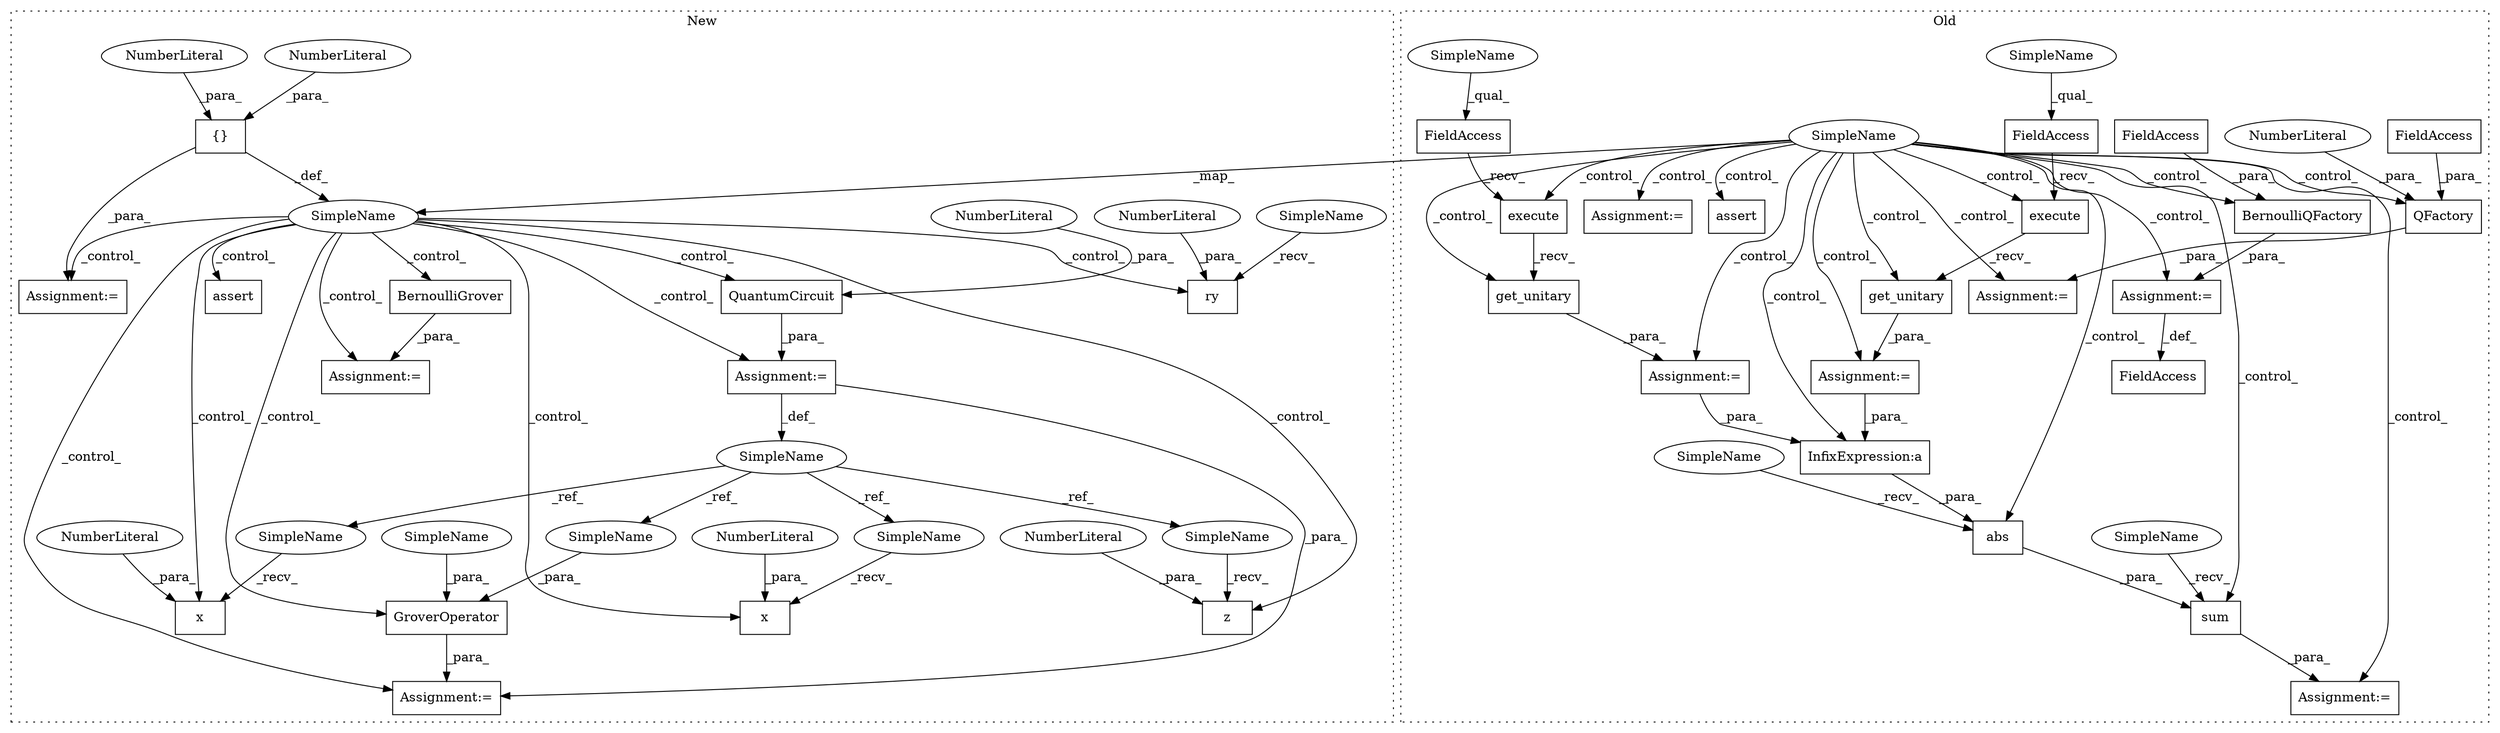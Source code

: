 digraph G {
subgraph cluster0 {
1 [label="QFactory" a="32" s="9358,9382" l="9,1" shape="box"];
3 [label="SimpleName" a="42" s="8621" l="1" shape="ellipse"];
5 [label="assert" a="32" s="9972,9996" l="18,1" shape="box"];
6 [label="get_unitary" a="32" s="9874" l="13" shape="box"];
8 [label="sum" a="32" s="9908,9956" l="4,1" shape="box"];
9 [label="get_unitary" a="32" s="9806" l="13" shape="box"];
12 [label="FieldAccess" a="22" s="9367" l="13" shape="box"];
14 [label="InfixExpression:a" a="27" s="9936" l="3" shape="box"];
15 [label="NumberLiteral" a="34" s="9381" l="1" shape="ellipse"];
24 [label="abs" a="32" s="9918,9955" l="4,1" shape="box"];
25 [label="execute" a="32" s="9788,9804" l="8,1" shape="box"];
26 [label="FieldAccess" a="22" s="9774" l="13" shape="box"];
27 [label="execute" a="32" s="9858,9872" l="8,1" shape="box"];
28 [label="FieldAccess" a="22" s="9844" l="13" shape="box"];
29 [label="BernoulliQFactory" a="32" s="9222,9253" l="18,1" shape="box"];
30 [label="FieldAccess" a="22" s="9240" l="13" shape="box"];
31 [label="FieldAccess" a="22" s="9208" l="13" shape="box"];
36 [label="Assignment:=" a="7" s="9843" l="1" shape="box"];
38 [label="Assignment:=" a="7" s="9901" l="1" shape="box"];
41 [label="Assignment:=" a="7" s="9395,9484" l="65,2" shape="box"];
42 [label="Assignment:=" a="7" s="9221" l="1" shape="box"];
43 [label="Assignment:=" a="7" s="9357" l="1" shape="box"];
44 [label="Assignment:=" a="7" s="9773" l="1" shape="box"];
50 [label="SimpleName" a="42" s="9844" l="4" shape="ellipse"];
51 [label="SimpleName" a="42" s="9774" l="4" shape="ellipse"];
54 [label="SimpleName" a="42" s="9902" l="5" shape="ellipse"];
55 [label="SimpleName" a="42" s="9912" l="5" shape="ellipse"];
label = "Old";
style="dotted";
}
subgraph cluster1 {
2 [label="{}" a="4" s="6676,6680" l="1,1" shape="box"];
4 [label="SimpleName" a="42" s="6663" l="1" shape="ellipse"];
7 [label="ry" a="32" s="7558,7568" l="3,1" shape="box"];
10 [label="BernoulliGrover" a="32" s="7273,7293" l="16,1" shape="box"];
11 [label="assert" a="32" s="8005,8052" l="12,1" shape="box"];
13 [label="QuantumCircuit" a="32" s="7395,7411" l="15,1" shape="box"];
16 [label="NumberLiteral" a="34" s="6677" l="1" shape="ellipse"];
17 [label="NumberLiteral" a="34" s="7567" l="1" shape="ellipse"];
18 [label="NumberLiteral" a="34" s="7410" l="1" shape="ellipse"];
19 [label="NumberLiteral" a="34" s="6679" l="1" shape="ellipse"];
20 [label="GroverOperator" a="32" s="7591,7630" l="15,1" shape="box"];
21 [label="SimpleName" a="42" s="7388" l="6" shape="ellipse"];
22 [label="x" a="32" s="7431,7434" l="2,1" shape="box"];
23 [label="NumberLiteral" a="34" s="7433" l="1" shape="ellipse"];
32 [label="x" a="32" s="7477,7480" l="2,1" shape="box"];
33 [label="NumberLiteral" a="34" s="7479" l="1" shape="ellipse"];
34 [label="z" a="32" s="7454,7457" l="2,1" shape="box"];
35 [label="NumberLiteral" a="34" s="7456" l="1" shape="ellipse"];
37 [label="Assignment:=" a="7" s="7643,7732" l="65,2" shape="box"];
39 [label="Assignment:=" a="7" s="7590" l="1" shape="box"];
40 [label="Assignment:=" a="7" s="7272" l="1" shape="box"];
45 [label="Assignment:=" a="7" s="7394" l="1" shape="box"];
46 [label="SimpleName" a="42" s="7606" l="6" shape="ellipse"];
47 [label="SimpleName" a="42" s="7470" l="6" shape="ellipse"];
48 [label="SimpleName" a="42" s="7447" l="6" shape="ellipse"];
49 [label="SimpleName" a="42" s="7424" l="6" shape="ellipse"];
52 [label="SimpleName" a="42" s="7540" l="17" shape="ellipse"];
53 [label="SimpleName" a="42" s="7613" l="17" shape="ellipse"];
label = "New";
style="dotted";
}
1 -> 43 [label="_para_"];
2 -> 4 [label="_def_"];
2 -> 37 [label="_para_"];
3 -> 1 [label="_control_"];
3 -> 27 [label="_control_"];
3 -> 36 [label="_control_"];
3 -> 25 [label="_control_"];
3 -> 42 [label="_control_"];
3 -> 14 [label="_control_"];
3 -> 41 [label="_control_"];
3 -> 9 [label="_control_"];
3 -> 29 [label="_control_"];
3 -> 5 [label="_control_"];
3 -> 4 [label="_map_"];
3 -> 44 [label="_control_"];
3 -> 38 [label="_control_"];
3 -> 8 [label="_control_"];
3 -> 6 [label="_control_"];
3 -> 24 [label="_control_"];
3 -> 43 [label="_control_"];
4 -> 37 [label="_control_"];
4 -> 10 [label="_control_"];
4 -> 22 [label="_control_"];
4 -> 11 [label="_control_"];
4 -> 45 [label="_control_"];
4 -> 34 [label="_control_"];
4 -> 20 [label="_control_"];
4 -> 40 [label="_control_"];
4 -> 7 [label="_control_"];
4 -> 32 [label="_control_"];
4 -> 13 [label="_control_"];
4 -> 39 [label="_control_"];
6 -> 36 [label="_para_"];
8 -> 38 [label="_para_"];
9 -> 44 [label="_para_"];
10 -> 40 [label="_para_"];
12 -> 1 [label="_para_"];
13 -> 45 [label="_para_"];
14 -> 24 [label="_para_"];
15 -> 1 [label="_para_"];
16 -> 2 [label="_para_"];
17 -> 7 [label="_para_"];
18 -> 13 [label="_para_"];
19 -> 2 [label="_para_"];
20 -> 39 [label="_para_"];
21 -> 46 [label="_ref_"];
21 -> 47 [label="_ref_"];
21 -> 49 [label="_ref_"];
21 -> 48 [label="_ref_"];
23 -> 22 [label="_para_"];
24 -> 8 [label="_para_"];
25 -> 9 [label="_recv_"];
26 -> 25 [label="_recv_"];
27 -> 6 [label="_recv_"];
28 -> 27 [label="_recv_"];
29 -> 42 [label="_para_"];
30 -> 29 [label="_para_"];
33 -> 32 [label="_para_"];
35 -> 34 [label="_para_"];
36 -> 14 [label="_para_"];
42 -> 31 [label="_def_"];
44 -> 14 [label="_para_"];
45 -> 21 [label="_def_"];
45 -> 39 [label="_para_"];
46 -> 20 [label="_para_"];
47 -> 32 [label="_recv_"];
48 -> 34 [label="_recv_"];
49 -> 22 [label="_recv_"];
50 -> 28 [label="_qual_"];
51 -> 26 [label="_qual_"];
52 -> 7 [label="_recv_"];
53 -> 20 [label="_para_"];
54 -> 8 [label="_recv_"];
55 -> 24 [label="_recv_"];
}